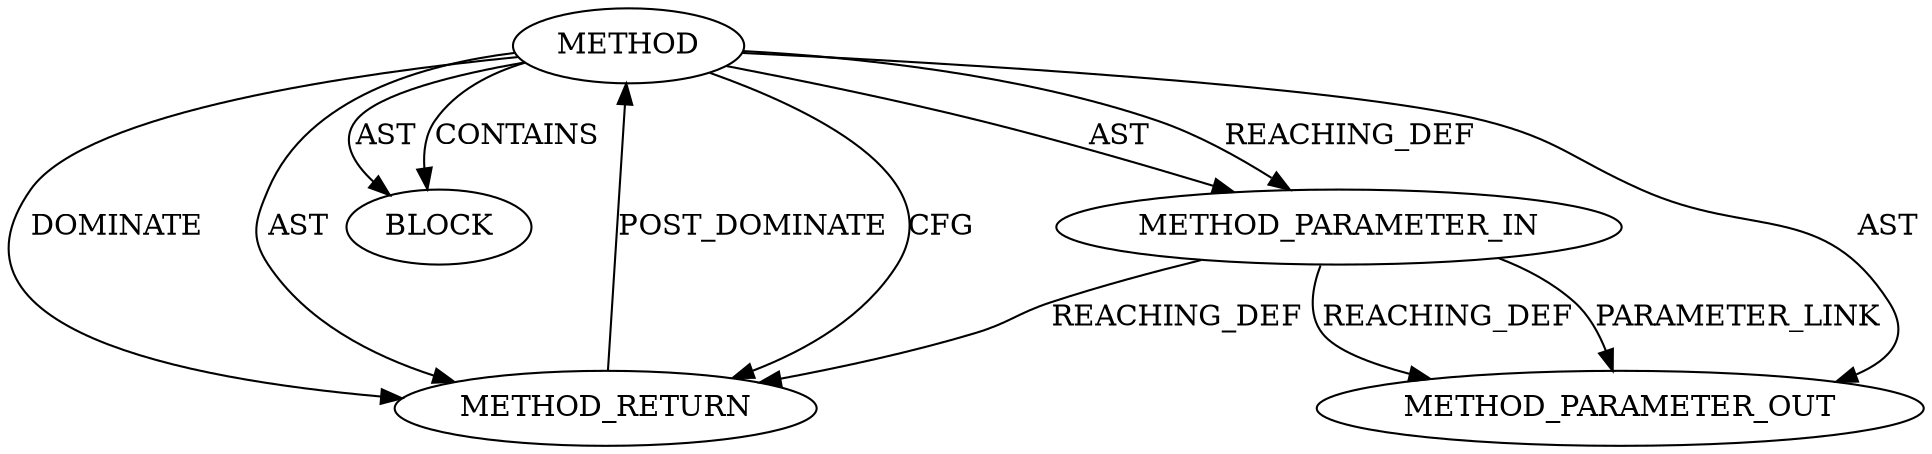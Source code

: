 digraph {
  261 [label=BLOCK ORDER=2 ARGUMENT_INDEX=-1 CODE="<empty>" TYPE_FULL_NAME="<empty>"]
  21181 [label=METHOD_PARAMETER_OUT ORDER=1 CODE="struct tls_context *tls_ctx" IS_VARIADIC=false COLUMN_NUMBER=25 LINE_NUMBER=159 TYPE_FULL_NAME="tls_context*" EVALUATION_STRATEGY="BY_VALUE" INDEX=1 NAME="tls_ctx"]
  262 [label=METHOD_RETURN ORDER=3 CODE="RET" COLUMN_NUMBER=6 LINE_NUMBER=159 TYPE_FULL_NAME="void" EVALUATION_STRATEGY="BY_VALUE"]
  260 [label=METHOD_PARAMETER_IN ORDER=1 CODE="struct tls_context *tls_ctx" IS_VARIADIC=false COLUMN_NUMBER=25 LINE_NUMBER=159 TYPE_FULL_NAME="tls_context*" EVALUATION_STRATEGY="BY_VALUE" INDEX=1 NAME="tls_ctx"]
  259 [label=METHOD COLUMN_NUMBER=6 LINE_NUMBER=159 COLUMN_NUMBER_END=52 IS_EXTERNAL=false SIGNATURE="void tls_sw_free_ctx_rx (tls_context*)" NAME="tls_sw_free_ctx_rx" AST_PARENT_TYPE="TYPE_DECL" AST_PARENT_FULL_NAME="tls.h:<global>" ORDER=31 CODE="void tls_sw_free_ctx_rx(struct tls_context *tls_ctx);" FULL_NAME="tls_sw_free_ctx_rx" LINE_NUMBER_END=159 FILENAME="tls.h"]
  259 -> 262 [label=DOMINATE ]
  259 -> 262 [label=AST ]
  259 -> 260 [label=AST ]
  260 -> 21181 [label=REACHING_DEF VARIABLE="tls_ctx"]
  262 -> 259 [label=POST_DOMINATE ]
  260 -> 262 [label=REACHING_DEF VARIABLE="tls_ctx"]
  259 -> 21181 [label=AST ]
  259 -> 262 [label=CFG ]
  260 -> 21181 [label=PARAMETER_LINK ]
  259 -> 261 [label=CONTAINS ]
  259 -> 261 [label=AST ]
  259 -> 260 [label=REACHING_DEF VARIABLE=""]
}

